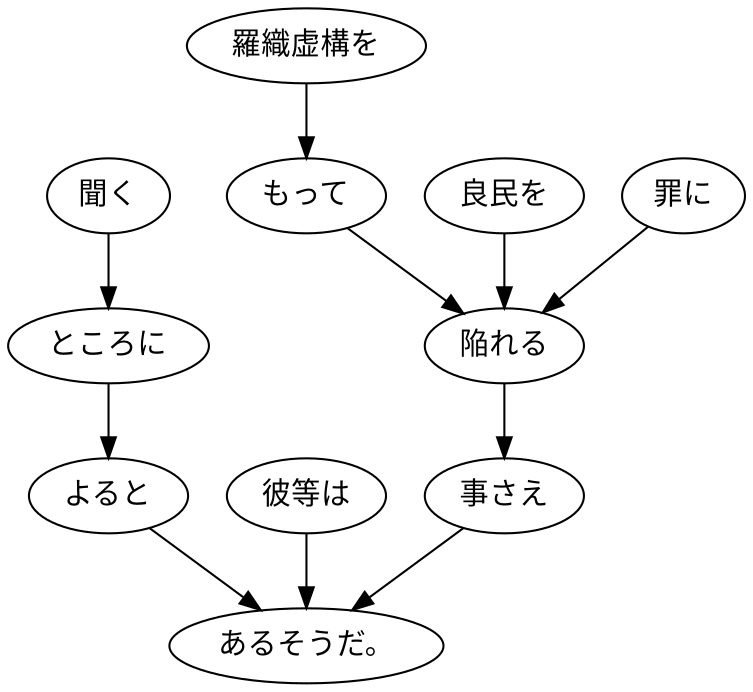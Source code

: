 digraph graph6567 {
	node0 [label="聞く"];
	node1 [label="ところに"];
	node2 [label="よると"];
	node3 [label="彼等は"];
	node4 [label="羅織虚構を"];
	node5 [label="もって"];
	node6 [label="良民を"];
	node7 [label="罪に"];
	node8 [label="陥れる"];
	node9 [label="事さえ"];
	node10 [label="あるそうだ。"];
	node0 -> node1;
	node1 -> node2;
	node2 -> node10;
	node3 -> node10;
	node4 -> node5;
	node5 -> node8;
	node6 -> node8;
	node7 -> node8;
	node8 -> node9;
	node9 -> node10;
}

